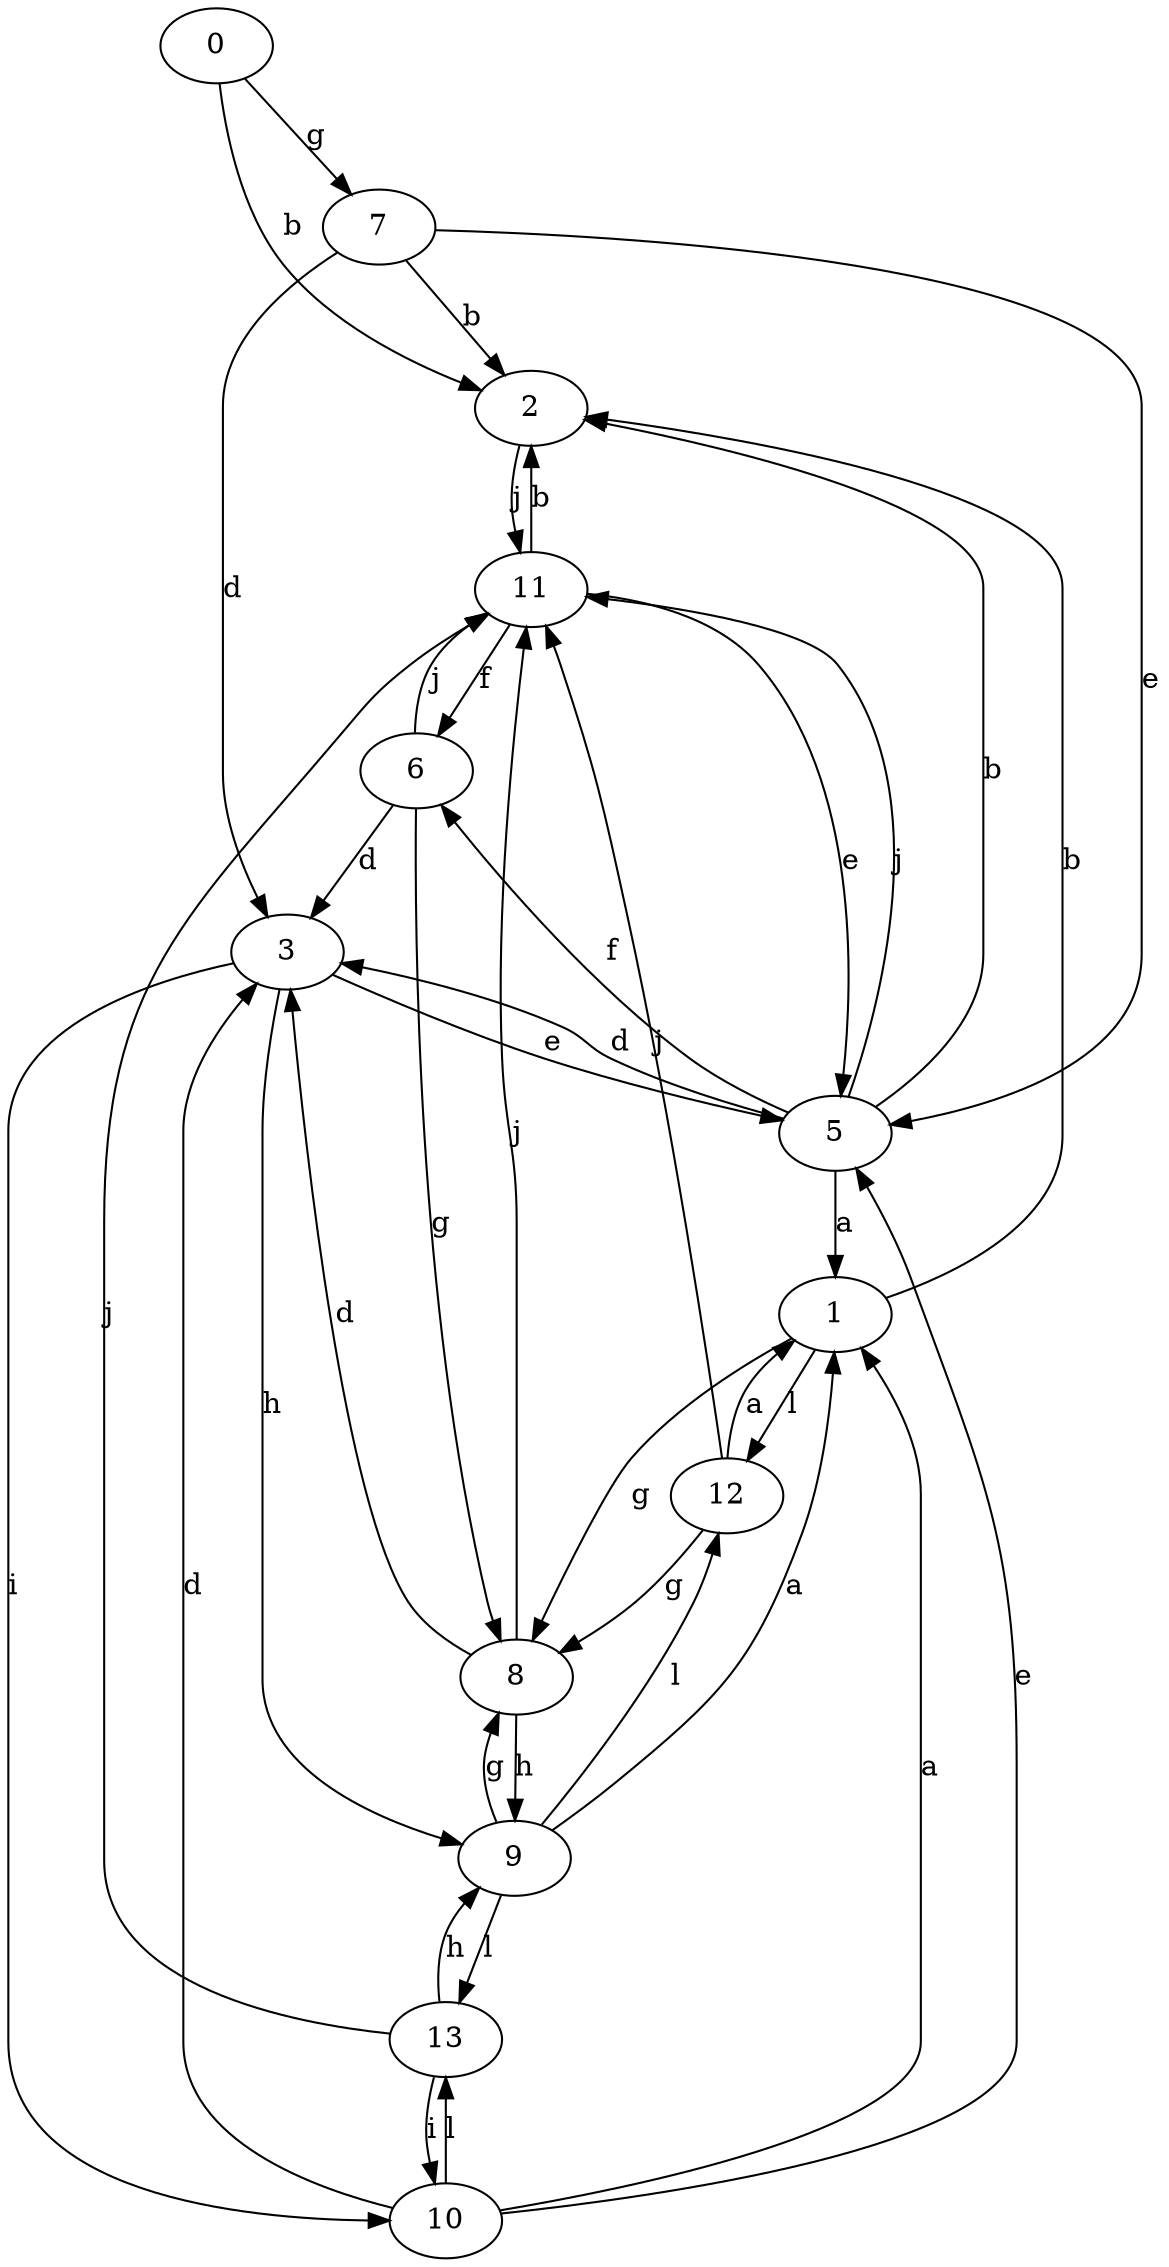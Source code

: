 strict digraph  {
0;
1;
2;
3;
5;
6;
7;
8;
9;
10;
11;
12;
13;
0 -> 2  [label=b];
0 -> 7  [label=g];
1 -> 2  [label=b];
1 -> 8  [label=g];
1 -> 12  [label=l];
2 -> 11  [label=j];
3 -> 5  [label=e];
3 -> 9  [label=h];
3 -> 10  [label=i];
5 -> 1  [label=a];
5 -> 2  [label=b];
5 -> 3  [label=d];
5 -> 6  [label=f];
5 -> 11  [label=j];
6 -> 3  [label=d];
6 -> 8  [label=g];
6 -> 11  [label=j];
7 -> 2  [label=b];
7 -> 3  [label=d];
7 -> 5  [label=e];
8 -> 3  [label=d];
8 -> 9  [label=h];
8 -> 11  [label=j];
9 -> 1  [label=a];
9 -> 8  [label=g];
9 -> 12  [label=l];
9 -> 13  [label=l];
10 -> 1  [label=a];
10 -> 3  [label=d];
10 -> 5  [label=e];
10 -> 13  [label=l];
11 -> 2  [label=b];
11 -> 5  [label=e];
11 -> 6  [label=f];
12 -> 1  [label=a];
12 -> 8  [label=g];
12 -> 11  [label=j];
13 -> 9  [label=h];
13 -> 10  [label=i];
13 -> 11  [label=j];
}
